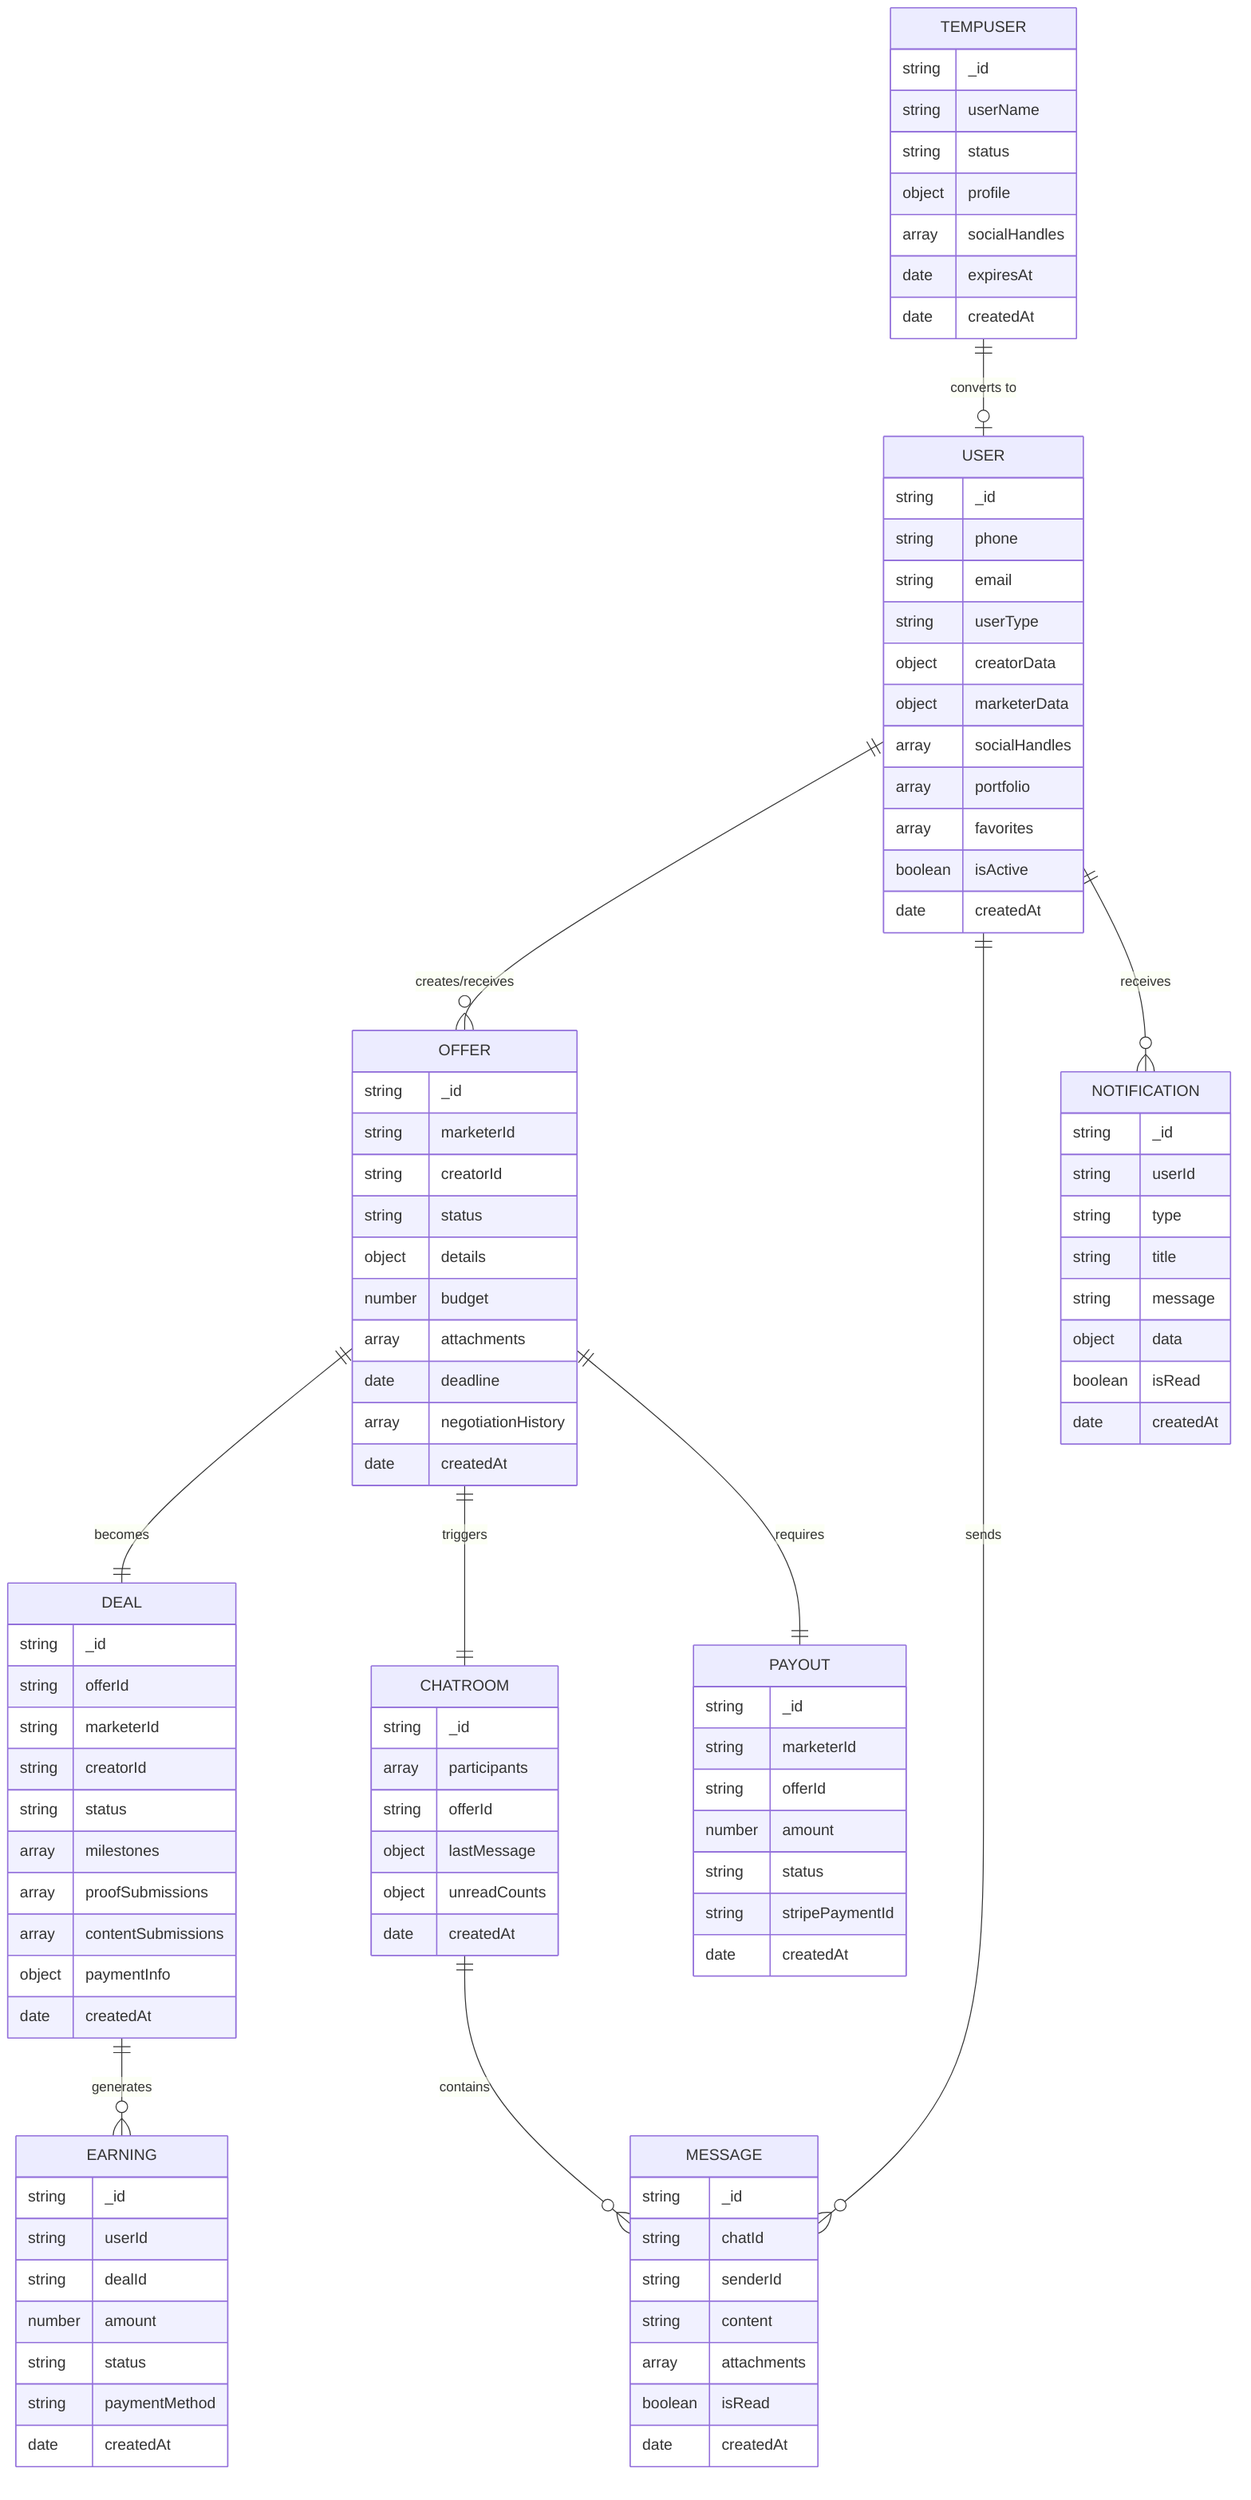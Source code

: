 erDiagram
    USER {
        string _id
        string phone
        string email
        string userType
        object creatorData
        object marketerData
        array socialHandles
        array portfolio
        array favorites
        boolean isActive
        date createdAt
    }
    
    OFFER {
        string _id
        string marketerId
        string creatorId
        string status
        object details
        number budget
        array attachments
        date deadline
        array negotiationHistory
        date createdAt
    }
    
    DEAL {
        string _id
        string offerId
        string marketerId
        string creatorId
        string status
        array milestones
        array proofSubmissions
        array contentSubmissions
        object paymentInfo
        date createdAt
    }
    
    CHATROOM {
        string _id
        array participants
        string offerId
        object lastMessage
        object unreadCounts
        date createdAt
    }
    
    MESSAGE {
        string _id
        string chatId
        string senderId
        string content
        array attachments
        boolean isRead
        date createdAt
    }
    
    TEMPUSER {
        string _id
        string userName
        string status
        object profile
        array socialHandles
        date expiresAt
        date createdAt
    }
    
    EARNING {
        string _id
        string userId
        string dealId
        number amount
        string status
        string paymentMethod
        date createdAt
    }
    
    PAYOUT {
        string _id
        string marketerId
        string offerId
        number amount
        string status
        string stripePaymentId
        date createdAt
    }
    
    NOTIFICATION {
        string _id
        string userId
        string type
        string title
        string message
        object data
        boolean isRead
        date createdAt
    }
    
    USER ||--o{ OFFER : "creates/receives"
    OFFER ||--|| DEAL : "becomes"
    OFFER ||--|| CHATROOM : "triggers"
    USER ||--o{ MESSAGE : "sends"
    CHATROOM ||--o{ MESSAGE : "contains"
    DEAL ||--o{ EARNING : "generates"
    OFFER ||--|| PAYOUT : "requires"
    USER ||--o{ NOTIFICATION : "receives"
    TEMPUSER ||--o| USER : "converts to"